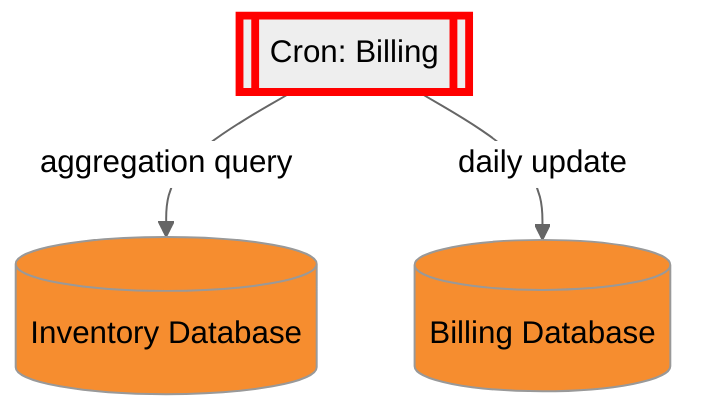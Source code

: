 %%{init: {'theme': 'neutral'}}%%
graph TD
  RDSINV[(Inventory Database)]
  RDSBILL[(Billing Database)]
  BILLCRON[[Cron: Billing]]

  BILLCRON --> |aggregation query| RDSINV
  BILLCRON --> |daily update| RDSBILL

  style RDSINV fill:#F68D2F
  style RDSBILL fill:#F68D2F
  style BILLCRON stroke:red,stroke-width:4px